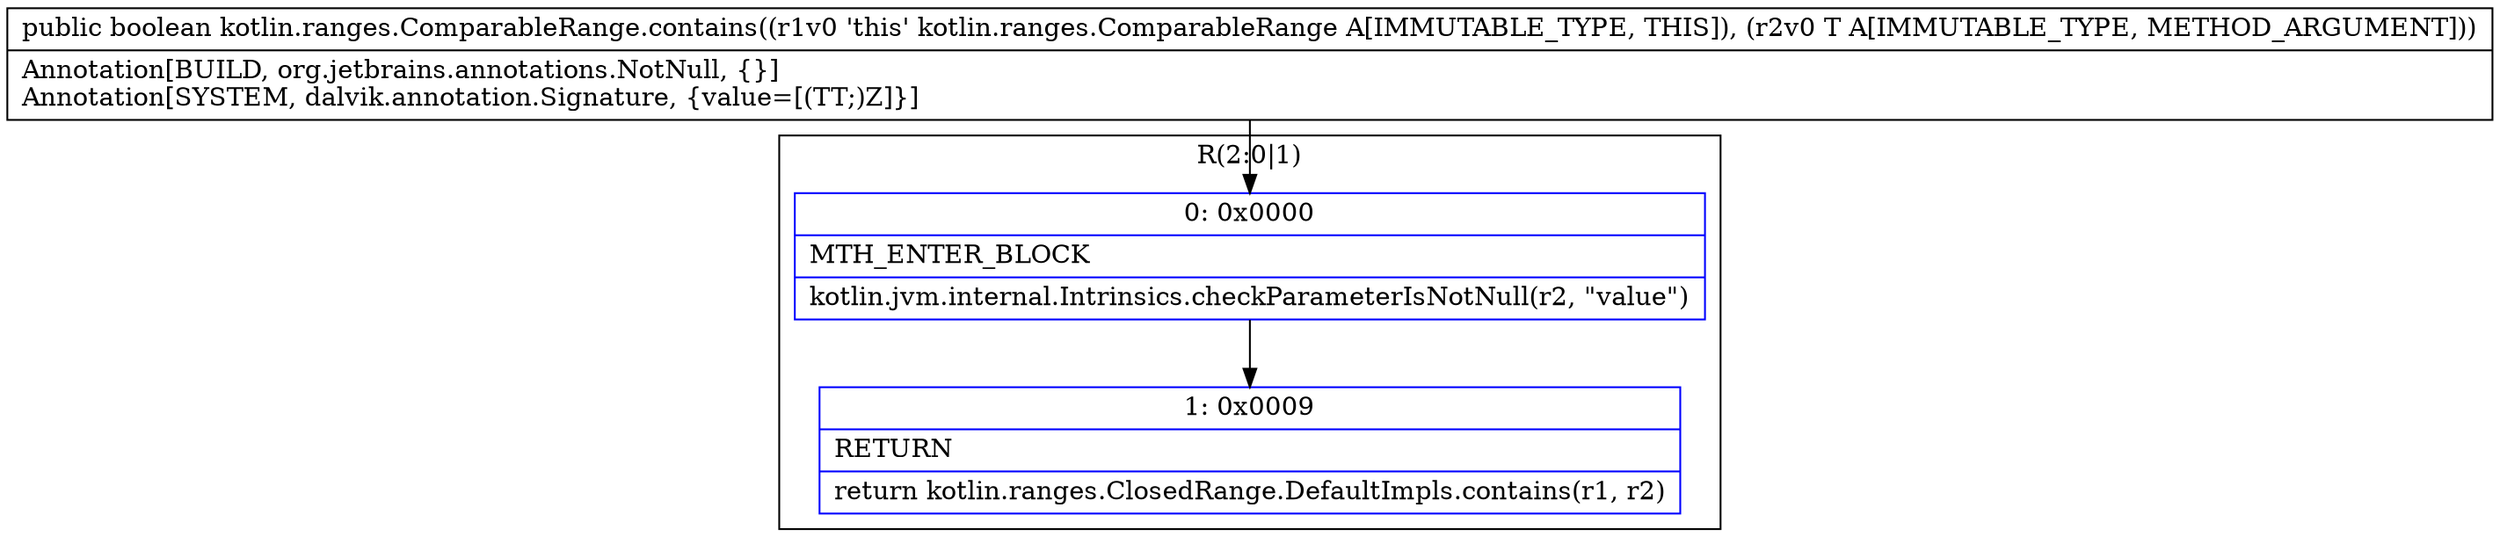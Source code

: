 digraph "CFG forkotlin.ranges.ComparableRange.contains(Ljava\/lang\/Comparable;)Z" {
subgraph cluster_Region_1813195177 {
label = "R(2:0|1)";
node [shape=record,color=blue];
Node_0 [shape=record,label="{0\:\ 0x0000|MTH_ENTER_BLOCK\l|kotlin.jvm.internal.Intrinsics.checkParameterIsNotNull(r2, \"value\")\l}"];
Node_1 [shape=record,label="{1\:\ 0x0009|RETURN\l|return kotlin.ranges.ClosedRange.DefaultImpls.contains(r1, r2)\l}"];
}
MethodNode[shape=record,label="{public boolean kotlin.ranges.ComparableRange.contains((r1v0 'this' kotlin.ranges.ComparableRange A[IMMUTABLE_TYPE, THIS]), (r2v0 T A[IMMUTABLE_TYPE, METHOD_ARGUMENT]))  | Annotation[BUILD, org.jetbrains.annotations.NotNull, \{\}]\lAnnotation[SYSTEM, dalvik.annotation.Signature, \{value=[(TT;)Z]\}]\l}"];
MethodNode -> Node_0;
Node_0 -> Node_1;
}

